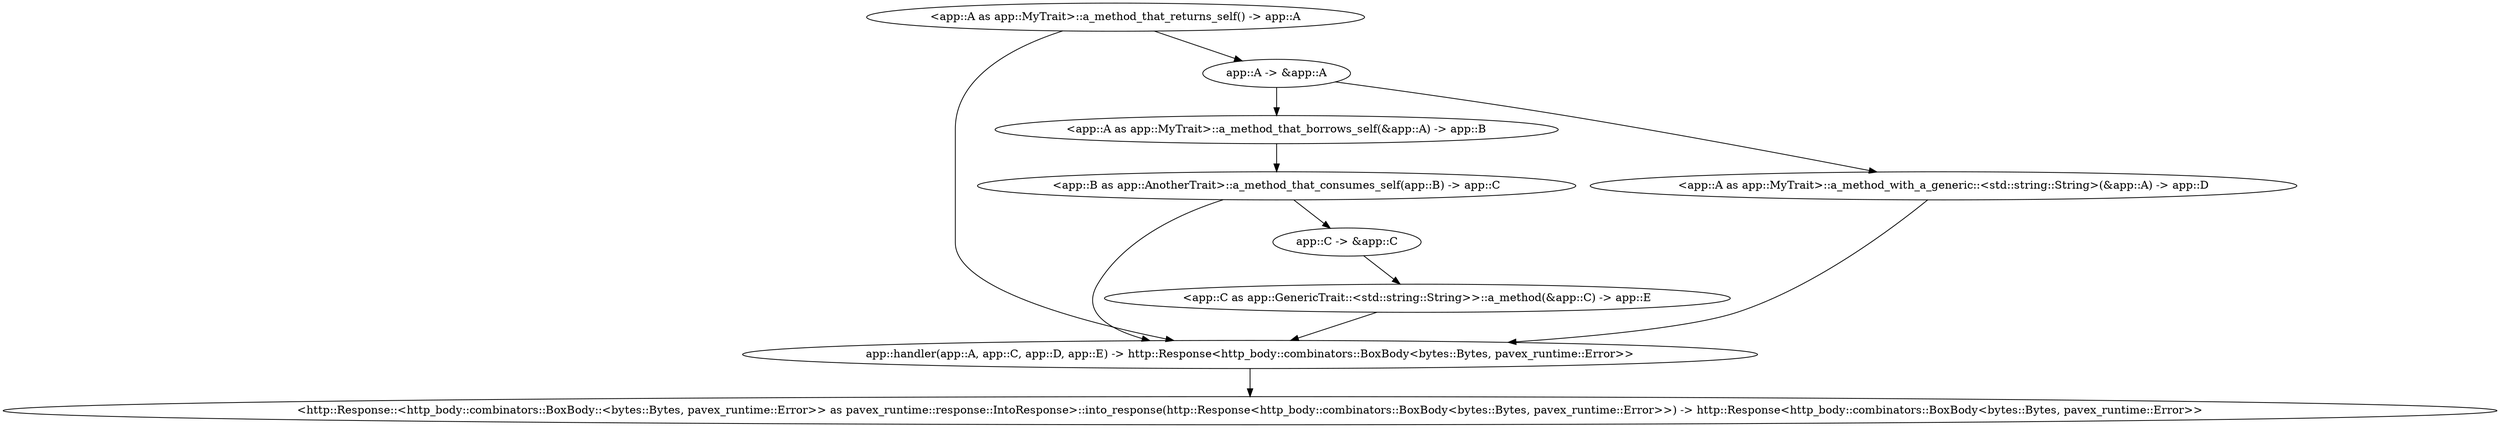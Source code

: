 digraph "/home" {
    0 [ label = "app::handler(app::A, app::C, app::D, app::E) -> http::Response<http_body::combinators::BoxBody<bytes::Bytes, pavex_runtime::Error>>"]
    1 [ label = "<app::C as app::GenericTrait::<std::string::String>>::a_method(&app::C) -> app::E"]
    2 [ label = "app::C -> &app::C"]
    3 [ label = "<app::B as app::AnotherTrait>::a_method_that_consumes_self(app::B) -> app::C"]
    4 [ label = "<app::A as app::MyTrait>::a_method_that_borrows_self(&app::A) -> app::B"]
    5 [ label = "app::A -> &app::A"]
    6 [ label = "<app::A as app::MyTrait>::a_method_that_returns_self() -> app::A"]
    7 [ label = "<app::A as app::MyTrait>::a_method_with_a_generic::<std::string::String>(&app::A) -> app::D"]
    8 [ label = "<http::Response::<http_body::combinators::BoxBody::<bytes::Bytes, pavex_runtime::Error>> as pavex_runtime::response::IntoResponse>::into_response(http::Response<http_body::combinators::BoxBody<bytes::Bytes, pavex_runtime::Error>>) -> http::Response<http_body::combinators::BoxBody<bytes::Bytes, pavex_runtime::Error>>"]
    1 -> 0 [ ]
    2 -> 1 [ ]
    3 -> 2 [ ]
    4 -> 3 [ ]
    5 -> 4 [ ]
    6 -> 5 [ ]
    7 -> 0 [ ]
    5 -> 7 [ ]
    3 -> 0 [ ]
    6 -> 0 [ ]
    0 -> 8 [ ]
}
digraph app_state {
    0 [ label = "crate::ApplicationState() -> crate::ApplicationState"]
}